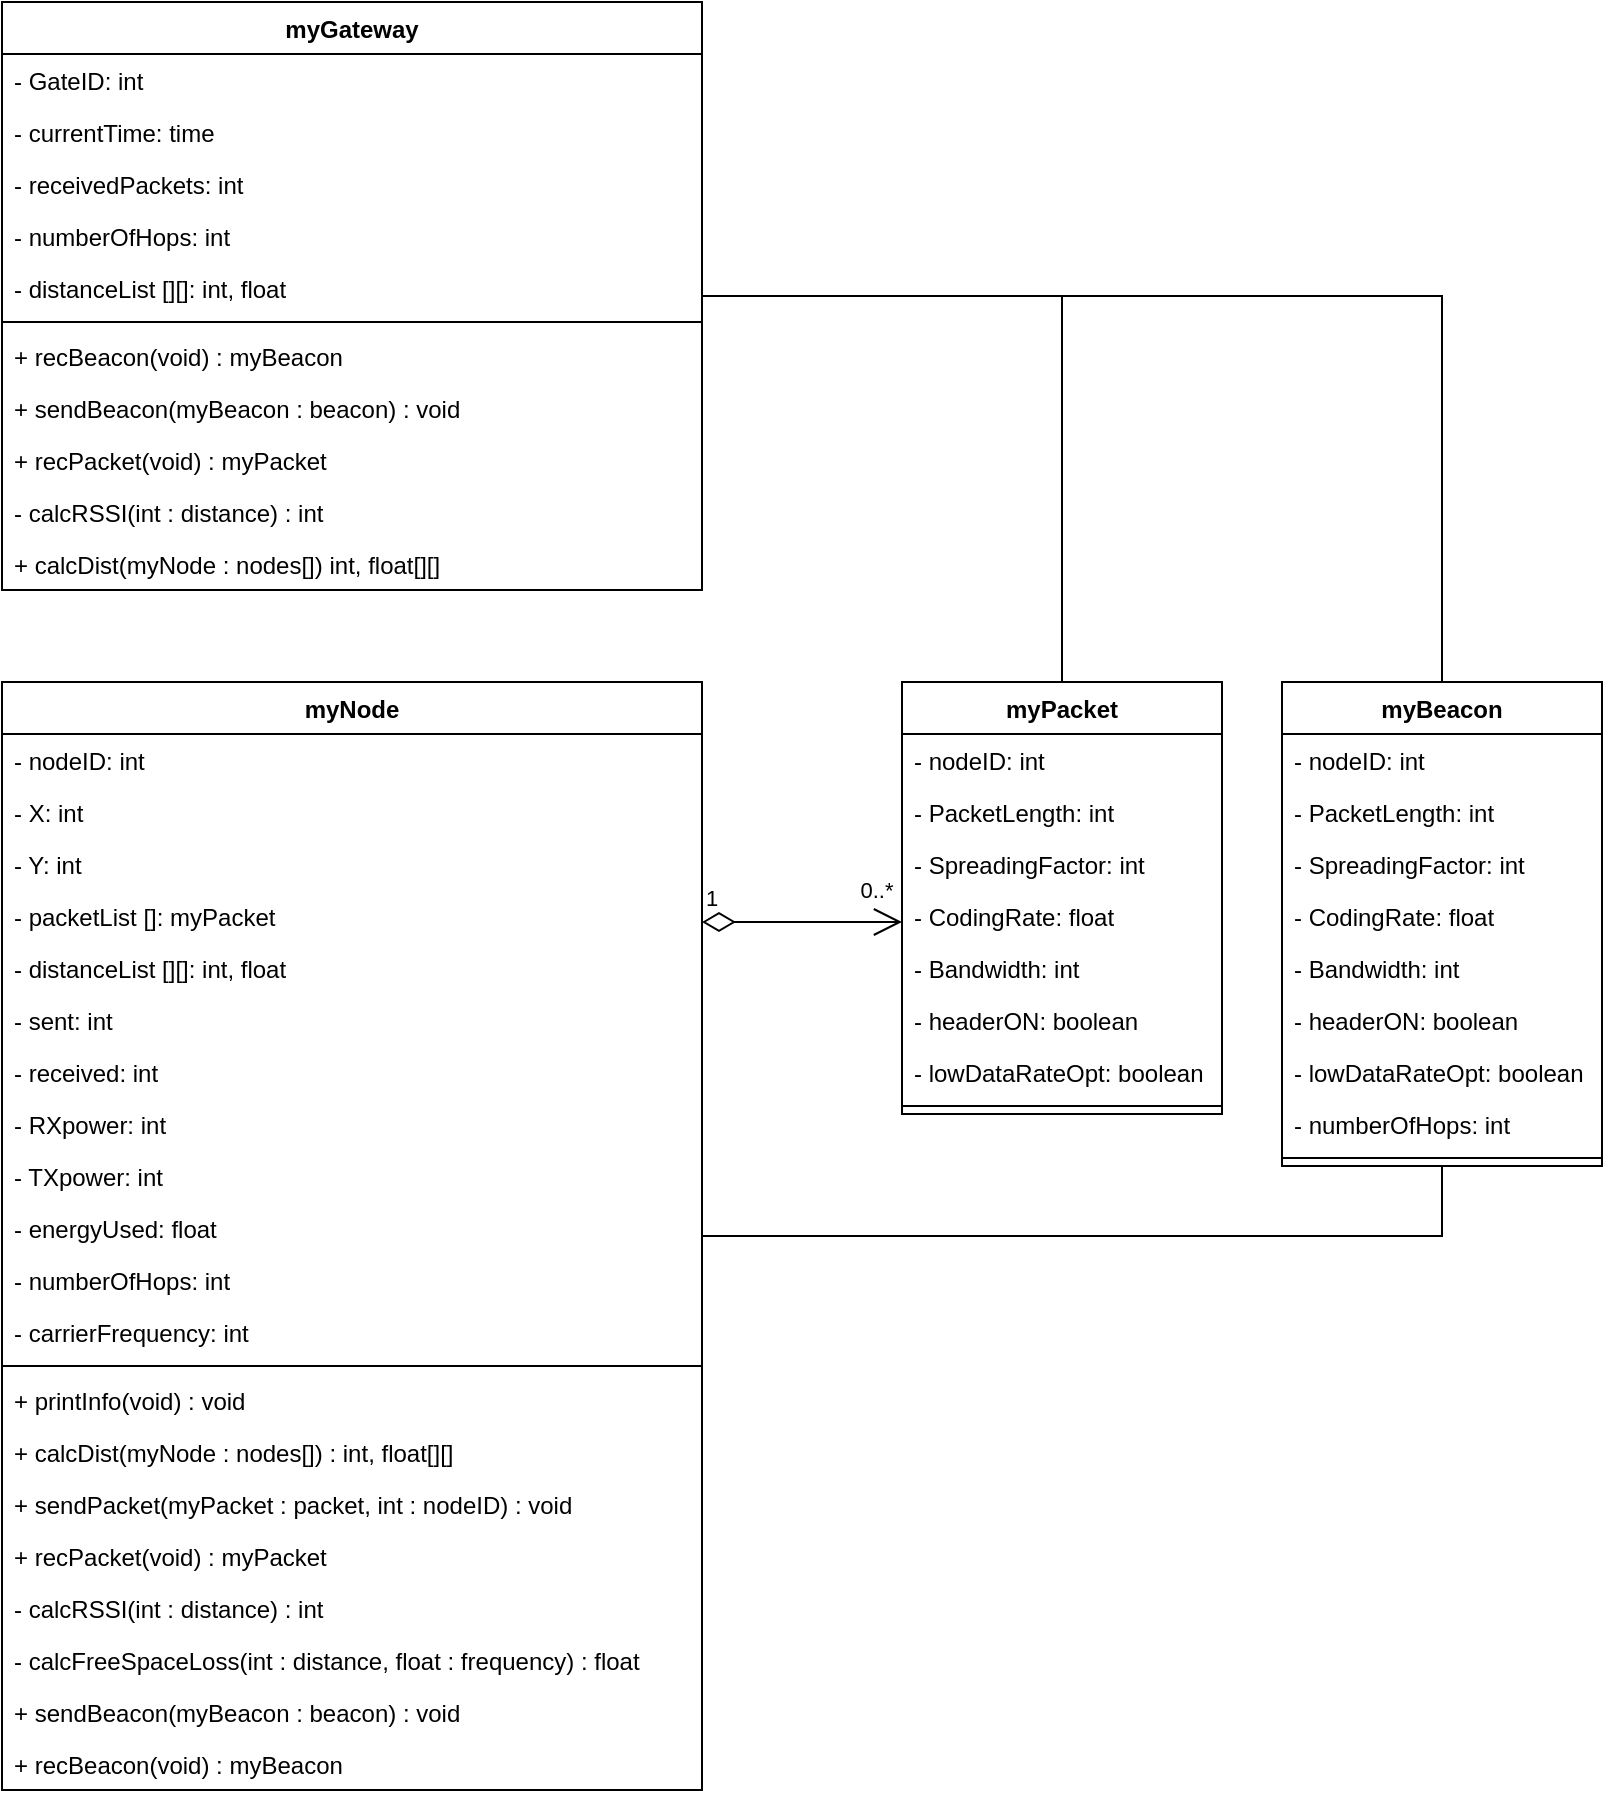 <mxfile version="13.10.2" type="google"><diagram id="M9bjFy6UOtkzJ5lzB2Tz" name="Page-1"><mxGraphModel dx="2249" dy="1971" grid="1" gridSize="10" guides="1" tooltips="1" connect="1" arrows="1" fold="1" page="1" pageScale="1" pageWidth="827" pageHeight="1169" math="0" shadow="0"><root><mxCell id="0"/><mxCell id="1" parent="0"/><mxCell id="4GReErCB7-8Y7V_ciJbi-74" style="edgeStyle=orthogonalEdgeStyle;rounded=0;orthogonalLoop=1;jettySize=auto;html=1;entryX=0.5;entryY=1;entryDx=0;entryDy=0;endArrow=none;endFill=0;" edge="1" parent="1" source="4GReErCB7-8Y7V_ciJbi-1" target="4GReErCB7-8Y7V_ciJbi-62"><mxGeometry relative="1" as="geometry"/></mxCell><mxCell id="4GReErCB7-8Y7V_ciJbi-1" value="myNode" style="swimlane;fontStyle=1;align=center;verticalAlign=top;childLayout=stackLayout;horizontal=1;startSize=26;horizontalStack=0;resizeParent=1;resizeParentMax=0;resizeLast=0;collapsible=1;marginBottom=0;" vertex="1" parent="1"><mxGeometry x="-50" y="120" width="350" height="554" as="geometry"/></mxCell><mxCell id="4GReErCB7-8Y7V_ciJbi-2" value="- nodeID: int" style="text;strokeColor=none;fillColor=none;align=left;verticalAlign=top;spacingLeft=4;spacingRight=4;overflow=hidden;rotatable=0;points=[[0,0.5],[1,0.5]];portConstraint=eastwest;" vertex="1" parent="4GReErCB7-8Y7V_ciJbi-1"><mxGeometry y="26" width="350" height="26" as="geometry"/></mxCell><mxCell id="4GReErCB7-8Y7V_ciJbi-7" value="- X: int" style="text;strokeColor=none;fillColor=none;align=left;verticalAlign=top;spacingLeft=4;spacingRight=4;overflow=hidden;rotatable=0;points=[[0,0.5],[1,0.5]];portConstraint=eastwest;" vertex="1" parent="4GReErCB7-8Y7V_ciJbi-1"><mxGeometry y="52" width="350" height="26" as="geometry"/></mxCell><mxCell id="4GReErCB7-8Y7V_ciJbi-8" value="- Y: int" style="text;strokeColor=none;fillColor=none;align=left;verticalAlign=top;spacingLeft=4;spacingRight=4;overflow=hidden;rotatable=0;points=[[0,0.5],[1,0.5]];portConstraint=eastwest;" vertex="1" parent="4GReErCB7-8Y7V_ciJbi-1"><mxGeometry y="78" width="350" height="26" as="geometry"/></mxCell><mxCell id="4GReErCB7-8Y7V_ciJbi-57" value="- packetList []: myPacket" style="text;strokeColor=none;fillColor=none;align=left;verticalAlign=top;spacingLeft=4;spacingRight=4;overflow=hidden;rotatable=0;points=[[0,0.5],[1,0.5]];portConstraint=eastwest;" vertex="1" parent="4GReErCB7-8Y7V_ciJbi-1"><mxGeometry y="104" width="350" height="26" as="geometry"/></mxCell><mxCell id="4GReErCB7-8Y7V_ciJbi-9" value="- distanceList [][]: int, float" style="text;strokeColor=none;fillColor=none;align=left;verticalAlign=top;spacingLeft=4;spacingRight=4;overflow=hidden;rotatable=0;points=[[0,0.5],[1,0.5]];portConstraint=eastwest;" vertex="1" parent="4GReErCB7-8Y7V_ciJbi-1"><mxGeometry y="130" width="350" height="26" as="geometry"/></mxCell><mxCell id="4GReErCB7-8Y7V_ciJbi-10" value="- sent: int" style="text;strokeColor=none;fillColor=none;align=left;verticalAlign=top;spacingLeft=4;spacingRight=4;overflow=hidden;rotatable=0;points=[[0,0.5],[1,0.5]];portConstraint=eastwest;" vertex="1" parent="4GReErCB7-8Y7V_ciJbi-1"><mxGeometry y="156" width="350" height="26" as="geometry"/></mxCell><mxCell id="4GReErCB7-8Y7V_ciJbi-58" value="- received: int" style="text;strokeColor=none;fillColor=none;align=left;verticalAlign=top;spacingLeft=4;spacingRight=4;overflow=hidden;rotatable=0;points=[[0,0.5],[1,0.5]];portConstraint=eastwest;" vertex="1" parent="4GReErCB7-8Y7V_ciJbi-1"><mxGeometry y="182" width="350" height="26" as="geometry"/></mxCell><mxCell id="4GReErCB7-8Y7V_ciJbi-23" value="- RXpower: int" style="text;strokeColor=none;fillColor=none;align=left;verticalAlign=top;spacingLeft=4;spacingRight=4;overflow=hidden;rotatable=0;points=[[0,0.5],[1,0.5]];portConstraint=eastwest;" vertex="1" parent="4GReErCB7-8Y7V_ciJbi-1"><mxGeometry y="208" width="350" height="26" as="geometry"/></mxCell><mxCell id="4GReErCB7-8Y7V_ciJbi-24" value="- TXpower: int" style="text;strokeColor=none;fillColor=none;align=left;verticalAlign=top;spacingLeft=4;spacingRight=4;overflow=hidden;rotatable=0;points=[[0,0.5],[1,0.5]];portConstraint=eastwest;" vertex="1" parent="4GReErCB7-8Y7V_ciJbi-1"><mxGeometry y="234" width="350" height="26" as="geometry"/></mxCell><mxCell id="4GReErCB7-8Y7V_ciJbi-28" value="- energyUsed: float" style="text;strokeColor=none;fillColor=none;align=left;verticalAlign=top;spacingLeft=4;spacingRight=4;overflow=hidden;rotatable=0;points=[[0,0.5],[1,0.5]];portConstraint=eastwest;" vertex="1" parent="4GReErCB7-8Y7V_ciJbi-1"><mxGeometry y="260" width="350" height="26" as="geometry"/></mxCell><mxCell id="4GReErCB7-8Y7V_ciJbi-50" value="- numberOfHops: int" style="text;strokeColor=none;fillColor=none;align=left;verticalAlign=top;spacingLeft=4;spacingRight=4;overflow=hidden;rotatable=0;points=[[0,0.5],[1,0.5]];portConstraint=eastwest;" vertex="1" parent="4GReErCB7-8Y7V_ciJbi-1"><mxGeometry y="286" width="350" height="26" as="geometry"/></mxCell><mxCell id="4GReErCB7-8Y7V_ciJbi-59" value="- carrierFrequency: int" style="text;strokeColor=none;fillColor=none;align=left;verticalAlign=top;spacingLeft=4;spacingRight=4;overflow=hidden;rotatable=0;points=[[0,0.5],[1,0.5]];portConstraint=eastwest;" vertex="1" parent="4GReErCB7-8Y7V_ciJbi-1"><mxGeometry y="312" width="350" height="26" as="geometry"/></mxCell><mxCell id="4GReErCB7-8Y7V_ciJbi-3" value="" style="line;strokeWidth=1;fillColor=none;align=left;verticalAlign=middle;spacingTop=-1;spacingLeft=3;spacingRight=3;rotatable=0;labelPosition=right;points=[];portConstraint=eastwest;" vertex="1" parent="4GReErCB7-8Y7V_ciJbi-1"><mxGeometry y="338" width="350" height="8" as="geometry"/></mxCell><mxCell id="4GReErCB7-8Y7V_ciJbi-4" value="+ printInfo(void) : void" style="text;strokeColor=none;fillColor=none;align=left;verticalAlign=top;spacingLeft=4;spacingRight=4;overflow=hidden;rotatable=0;points=[[0,0.5],[1,0.5]];portConstraint=eastwest;" vertex="1" parent="4GReErCB7-8Y7V_ciJbi-1"><mxGeometry y="346" width="350" height="26" as="geometry"/></mxCell><mxCell id="4GReErCB7-8Y7V_ciJbi-11" value="+ calcDist(myNode : nodes[]) : int, float[][]" style="text;strokeColor=none;fillColor=none;align=left;verticalAlign=top;spacingLeft=4;spacingRight=4;overflow=hidden;rotatable=0;points=[[0,0.5],[1,0.5]];portConstraint=eastwest;" vertex="1" parent="4GReErCB7-8Y7V_ciJbi-1"><mxGeometry y="372" width="350" height="26" as="geometry"/></mxCell><mxCell id="4GReErCB7-8Y7V_ciJbi-12" value="+ sendPacket(myPacket : packet, int : nodeID) : void" style="text;strokeColor=none;fillColor=none;align=left;verticalAlign=top;spacingLeft=4;spacingRight=4;overflow=hidden;rotatable=0;points=[[0,0.5],[1,0.5]];portConstraint=eastwest;" vertex="1" parent="4GReErCB7-8Y7V_ciJbi-1"><mxGeometry y="398" width="350" height="26" as="geometry"/></mxCell><mxCell id="4GReErCB7-8Y7V_ciJbi-25" value="+ recPacket(void) : myPacket" style="text;strokeColor=none;fillColor=none;align=left;verticalAlign=top;spacingLeft=4;spacingRight=4;overflow=hidden;rotatable=0;points=[[0,0.5],[1,0.5]];portConstraint=eastwest;" vertex="1" parent="4GReErCB7-8Y7V_ciJbi-1"><mxGeometry y="424" width="350" height="26" as="geometry"/></mxCell><mxCell id="4GReErCB7-8Y7V_ciJbi-26" value="- calcRSSI(int : distance) : int" style="text;strokeColor=none;fillColor=none;align=left;verticalAlign=top;spacingLeft=4;spacingRight=4;overflow=hidden;rotatable=0;points=[[0,0.5],[1,0.5]];portConstraint=eastwest;" vertex="1" parent="4GReErCB7-8Y7V_ciJbi-1"><mxGeometry y="450" width="350" height="26" as="geometry"/></mxCell><mxCell id="4GReErCB7-8Y7V_ciJbi-27" value="- calcFreeSpaceLoss(int : distance, float : frequency) : float" style="text;strokeColor=none;fillColor=none;align=left;verticalAlign=top;spacingLeft=4;spacingRight=4;overflow=hidden;rotatable=0;points=[[0,0.5],[1,0.5]];portConstraint=eastwest;" vertex="1" parent="4GReErCB7-8Y7V_ciJbi-1"><mxGeometry y="476" width="350" height="26" as="geometry"/></mxCell><mxCell id="4GReErCB7-8Y7V_ciJbi-43" value="+ sendBeacon(myBeacon : beacon) : void" style="text;strokeColor=none;fillColor=none;align=left;verticalAlign=top;spacingLeft=4;spacingRight=4;overflow=hidden;rotatable=0;points=[[0,0.5],[1,0.5]];portConstraint=eastwest;" vertex="1" parent="4GReErCB7-8Y7V_ciJbi-1"><mxGeometry y="502" width="350" height="26" as="geometry"/></mxCell><mxCell id="4GReErCB7-8Y7V_ciJbi-44" value="+ recBeacon(void) : myBeacon" style="text;strokeColor=none;fillColor=none;align=left;verticalAlign=top;spacingLeft=4;spacingRight=4;overflow=hidden;rotatable=0;points=[[0,0.5],[1,0.5]];portConstraint=eastwest;" vertex="1" parent="4GReErCB7-8Y7V_ciJbi-1"><mxGeometry y="528" width="350" height="26" as="geometry"/></mxCell><mxCell id="4GReErCB7-8Y7V_ciJbi-13" value="myPacket" style="swimlane;fontStyle=1;align=center;verticalAlign=top;childLayout=stackLayout;horizontal=1;startSize=26;horizontalStack=0;resizeParent=1;resizeParentMax=0;resizeLast=0;collapsible=1;marginBottom=0;" vertex="1" parent="1"><mxGeometry x="400" y="120" width="160" height="216" as="geometry"/></mxCell><mxCell id="4GReErCB7-8Y7V_ciJbi-14" value="- nodeID: int" style="text;strokeColor=none;fillColor=none;align=left;verticalAlign=top;spacingLeft=4;spacingRight=4;overflow=hidden;rotatable=0;points=[[0,0.5],[1,0.5]];portConstraint=eastwest;" vertex="1" parent="4GReErCB7-8Y7V_ciJbi-13"><mxGeometry y="26" width="160" height="26" as="geometry"/></mxCell><mxCell id="4GReErCB7-8Y7V_ciJbi-17" value="- PacketLength: int" style="text;strokeColor=none;fillColor=none;align=left;verticalAlign=top;spacingLeft=4;spacingRight=4;overflow=hidden;rotatable=0;points=[[0,0.5],[1,0.5]];portConstraint=eastwest;" vertex="1" parent="4GReErCB7-8Y7V_ciJbi-13"><mxGeometry y="52" width="160" height="26" as="geometry"/></mxCell><mxCell id="4GReErCB7-8Y7V_ciJbi-18" value="- SpreadingFactor: int" style="text;strokeColor=none;fillColor=none;align=left;verticalAlign=top;spacingLeft=4;spacingRight=4;overflow=hidden;rotatable=0;points=[[0,0.5],[1,0.5]];portConstraint=eastwest;" vertex="1" parent="4GReErCB7-8Y7V_ciJbi-13"><mxGeometry y="78" width="160" height="26" as="geometry"/></mxCell><mxCell id="4GReErCB7-8Y7V_ciJbi-19" value="- CodingRate: float" style="text;strokeColor=none;fillColor=none;align=left;verticalAlign=top;spacingLeft=4;spacingRight=4;overflow=hidden;rotatable=0;points=[[0,0.5],[1,0.5]];portConstraint=eastwest;" vertex="1" parent="4GReErCB7-8Y7V_ciJbi-13"><mxGeometry y="104" width="160" height="26" as="geometry"/></mxCell><mxCell id="4GReErCB7-8Y7V_ciJbi-20" value="- Bandwidth: int" style="text;strokeColor=none;fillColor=none;align=left;verticalAlign=top;spacingLeft=4;spacingRight=4;overflow=hidden;rotatable=0;points=[[0,0.5],[1,0.5]];portConstraint=eastwest;" vertex="1" parent="4GReErCB7-8Y7V_ciJbi-13"><mxGeometry y="130" width="160" height="26" as="geometry"/></mxCell><mxCell id="4GReErCB7-8Y7V_ciJbi-48" value="- headerON: boolean" style="text;strokeColor=none;fillColor=none;align=left;verticalAlign=top;spacingLeft=4;spacingRight=4;overflow=hidden;rotatable=0;points=[[0,0.5],[1,0.5]];portConstraint=eastwest;" vertex="1" parent="4GReErCB7-8Y7V_ciJbi-13"><mxGeometry y="156" width="160" height="26" as="geometry"/></mxCell><mxCell id="4GReErCB7-8Y7V_ciJbi-49" value="- lowDataRateOpt: boolean" style="text;strokeColor=none;fillColor=none;align=left;verticalAlign=top;spacingLeft=4;spacingRight=4;overflow=hidden;rotatable=0;points=[[0,0.5],[1,0.5]];portConstraint=eastwest;" vertex="1" parent="4GReErCB7-8Y7V_ciJbi-13"><mxGeometry y="182" width="160" height="26" as="geometry"/></mxCell><mxCell id="4GReErCB7-8Y7V_ciJbi-15" value="" style="line;strokeWidth=1;fillColor=none;align=left;verticalAlign=middle;spacingTop=-1;spacingLeft=3;spacingRight=3;rotatable=0;labelPosition=right;points=[];portConstraint=eastwest;" vertex="1" parent="4GReErCB7-8Y7V_ciJbi-13"><mxGeometry y="208" width="160" height="8" as="geometry"/></mxCell><mxCell id="4GReErCB7-8Y7V_ciJbi-54" style="edgeStyle=orthogonalEdgeStyle;rounded=0;orthogonalLoop=1;jettySize=auto;html=1;entryX=0.5;entryY=0;entryDx=0;entryDy=0;endArrow=none;endFill=0;" edge="1" parent="1" source="4GReErCB7-8Y7V_ciJbi-33" target="4GReErCB7-8Y7V_ciJbi-13"><mxGeometry relative="1" as="geometry"/></mxCell><mxCell id="4GReErCB7-8Y7V_ciJbi-73" style="edgeStyle=orthogonalEdgeStyle;rounded=0;orthogonalLoop=1;jettySize=auto;html=1;entryX=0.5;entryY=0;entryDx=0;entryDy=0;endArrow=none;endFill=0;" edge="1" parent="1" source="4GReErCB7-8Y7V_ciJbi-33" target="4GReErCB7-8Y7V_ciJbi-62"><mxGeometry relative="1" as="geometry"/></mxCell><mxCell id="4GReErCB7-8Y7V_ciJbi-33" value="myGateway" style="swimlane;fontStyle=1;align=center;verticalAlign=top;childLayout=stackLayout;horizontal=1;startSize=26;horizontalStack=0;resizeParent=1;resizeParentMax=0;resizeLast=0;collapsible=1;marginBottom=0;" vertex="1" parent="1"><mxGeometry x="-50" y="-220" width="350" height="294" as="geometry"/></mxCell><mxCell id="4GReErCB7-8Y7V_ciJbi-34" value="- GateID: int" style="text;strokeColor=none;fillColor=none;align=left;verticalAlign=top;spacingLeft=4;spacingRight=4;overflow=hidden;rotatable=0;points=[[0,0.5],[1,0.5]];portConstraint=eastwest;" vertex="1" parent="4GReErCB7-8Y7V_ciJbi-33"><mxGeometry y="26" width="350" height="26" as="geometry"/></mxCell><mxCell id="4GReErCB7-8Y7V_ciJbi-37" value="- currentTime: time" style="text;strokeColor=none;fillColor=none;align=left;verticalAlign=top;spacingLeft=4;spacingRight=4;overflow=hidden;rotatable=0;points=[[0,0.5],[1,0.5]];portConstraint=eastwest;" vertex="1" parent="4GReErCB7-8Y7V_ciJbi-33"><mxGeometry y="52" width="350" height="26" as="geometry"/></mxCell><mxCell id="4GReErCB7-8Y7V_ciJbi-38" value="- receivedPackets: int" style="text;strokeColor=none;fillColor=none;align=left;verticalAlign=top;spacingLeft=4;spacingRight=4;overflow=hidden;rotatable=0;points=[[0,0.5],[1,0.5]];portConstraint=eastwest;" vertex="1" parent="4GReErCB7-8Y7V_ciJbi-33"><mxGeometry y="78" width="350" height="26" as="geometry"/></mxCell><mxCell id="4GReErCB7-8Y7V_ciJbi-53" value="- numberOfHops: int" style="text;strokeColor=none;fillColor=none;align=left;verticalAlign=top;spacingLeft=4;spacingRight=4;overflow=hidden;rotatable=0;points=[[0,0.5],[1,0.5]];portConstraint=eastwest;" vertex="1" parent="4GReErCB7-8Y7V_ciJbi-33"><mxGeometry y="104" width="350" height="26" as="geometry"/></mxCell><mxCell id="4GReErCB7-8Y7V_ciJbi-76" value="- distanceList [][]: int, float" style="text;strokeColor=none;fillColor=none;align=left;verticalAlign=top;spacingLeft=4;spacingRight=4;overflow=hidden;rotatable=0;points=[[0,0.5],[1,0.5]];portConstraint=eastwest;" vertex="1" parent="4GReErCB7-8Y7V_ciJbi-33"><mxGeometry y="130" width="350" height="26" as="geometry"/></mxCell><mxCell id="4GReErCB7-8Y7V_ciJbi-35" value="" style="line;strokeWidth=1;fillColor=none;align=left;verticalAlign=middle;spacingTop=-1;spacingLeft=3;spacingRight=3;rotatable=0;labelPosition=right;points=[];portConstraint=eastwest;" vertex="1" parent="4GReErCB7-8Y7V_ciJbi-33"><mxGeometry y="156" width="350" height="8" as="geometry"/></mxCell><mxCell id="4GReErCB7-8Y7V_ciJbi-42" value="+ recBeacon(void) : myBeacon" style="text;strokeColor=none;fillColor=none;align=left;verticalAlign=top;spacingLeft=4;spacingRight=4;overflow=hidden;rotatable=0;points=[[0,0.5],[1,0.5]];portConstraint=eastwest;" vertex="1" parent="4GReErCB7-8Y7V_ciJbi-33"><mxGeometry y="164" width="350" height="26" as="geometry"/></mxCell><mxCell id="4GReErCB7-8Y7V_ciJbi-36" value="+ sendBeacon(myBeacon : beacon) : void" style="text;strokeColor=none;fillColor=none;align=left;verticalAlign=top;spacingLeft=4;spacingRight=4;overflow=hidden;rotatable=0;points=[[0,0.5],[1,0.5]];portConstraint=eastwest;" vertex="1" parent="4GReErCB7-8Y7V_ciJbi-33"><mxGeometry y="190" width="350" height="26" as="geometry"/></mxCell><mxCell id="4GReErCB7-8Y7V_ciJbi-47" value="+ recPacket(void) : myPacket" style="text;strokeColor=none;fillColor=none;align=left;verticalAlign=top;spacingLeft=4;spacingRight=4;overflow=hidden;rotatable=0;points=[[0,0.5],[1,0.5]];portConstraint=eastwest;" vertex="1" parent="4GReErCB7-8Y7V_ciJbi-33"><mxGeometry y="216" width="350" height="26" as="geometry"/></mxCell><mxCell id="4GReErCB7-8Y7V_ciJbi-55" value="- calcRSSI(int : distance) : int" style="text;strokeColor=none;fillColor=none;align=left;verticalAlign=top;spacingLeft=4;spacingRight=4;overflow=hidden;rotatable=0;points=[[0,0.5],[1,0.5]];portConstraint=eastwest;" vertex="1" parent="4GReErCB7-8Y7V_ciJbi-33"><mxGeometry y="242" width="350" height="26" as="geometry"/></mxCell><mxCell id="4GReErCB7-8Y7V_ciJbi-56" value="+ calcDist(myNode : nodes[]) int, float[][]" style="text;strokeColor=none;fillColor=none;align=left;verticalAlign=top;spacingLeft=4;spacingRight=4;overflow=hidden;rotatable=0;points=[[0,0.5],[1,0.5]];portConstraint=eastwest;" vertex="1" parent="4GReErCB7-8Y7V_ciJbi-33"><mxGeometry y="268" width="350" height="26" as="geometry"/></mxCell><mxCell id="4GReErCB7-8Y7V_ciJbi-51" value="1" style="endArrow=open;html=1;endSize=12;startArrow=diamondThin;startSize=14;startFill=0;edgeStyle=orthogonalEdgeStyle;align=left;verticalAlign=bottom;" edge="1" parent="1"><mxGeometry x="-1" y="3" relative="1" as="geometry"><mxPoint x="300" y="240" as="sourcePoint"/><mxPoint x="400" y="240" as="targetPoint"/></mxGeometry></mxCell><mxCell id="4GReErCB7-8Y7V_ciJbi-52" value="&lt;div&gt;0..*&lt;/div&gt;" style="edgeLabel;html=1;align=center;verticalAlign=middle;resizable=0;points=[];" vertex="1" connectable="0" parent="4GReErCB7-8Y7V_ciJbi-51"><mxGeometry x="0.74" y="2" relative="1" as="geometry"><mxPoint y="-14" as="offset"/></mxGeometry></mxCell><mxCell id="4GReErCB7-8Y7V_ciJbi-62" value="myBeacon" style="swimlane;fontStyle=1;align=center;verticalAlign=top;childLayout=stackLayout;horizontal=1;startSize=26;horizontalStack=0;resizeParent=1;resizeParentMax=0;resizeLast=0;collapsible=1;marginBottom=0;" vertex="1" parent="1"><mxGeometry x="590" y="120" width="160" height="242" as="geometry"/></mxCell><mxCell id="4GReErCB7-8Y7V_ciJbi-63" value="- nodeID: int" style="text;strokeColor=none;fillColor=none;align=left;verticalAlign=top;spacingLeft=4;spacingRight=4;overflow=hidden;rotatable=0;points=[[0,0.5],[1,0.5]];portConstraint=eastwest;" vertex="1" parent="4GReErCB7-8Y7V_ciJbi-62"><mxGeometry y="26" width="160" height="26" as="geometry"/></mxCell><mxCell id="4GReErCB7-8Y7V_ciJbi-64" value="- PacketLength: int" style="text;strokeColor=none;fillColor=none;align=left;verticalAlign=top;spacingLeft=4;spacingRight=4;overflow=hidden;rotatable=0;points=[[0,0.5],[1,0.5]];portConstraint=eastwest;" vertex="1" parent="4GReErCB7-8Y7V_ciJbi-62"><mxGeometry y="52" width="160" height="26" as="geometry"/></mxCell><mxCell id="4GReErCB7-8Y7V_ciJbi-65" value="- SpreadingFactor: int" style="text;strokeColor=none;fillColor=none;align=left;verticalAlign=top;spacingLeft=4;spacingRight=4;overflow=hidden;rotatable=0;points=[[0,0.5],[1,0.5]];portConstraint=eastwest;" vertex="1" parent="4GReErCB7-8Y7V_ciJbi-62"><mxGeometry y="78" width="160" height="26" as="geometry"/></mxCell><mxCell id="4GReErCB7-8Y7V_ciJbi-66" value="- CodingRate: float" style="text;strokeColor=none;fillColor=none;align=left;verticalAlign=top;spacingLeft=4;spacingRight=4;overflow=hidden;rotatable=0;points=[[0,0.5],[1,0.5]];portConstraint=eastwest;" vertex="1" parent="4GReErCB7-8Y7V_ciJbi-62"><mxGeometry y="104" width="160" height="26" as="geometry"/></mxCell><mxCell id="4GReErCB7-8Y7V_ciJbi-67" value="- Bandwidth: int" style="text;strokeColor=none;fillColor=none;align=left;verticalAlign=top;spacingLeft=4;spacingRight=4;overflow=hidden;rotatable=0;points=[[0,0.5],[1,0.5]];portConstraint=eastwest;" vertex="1" parent="4GReErCB7-8Y7V_ciJbi-62"><mxGeometry y="130" width="160" height="26" as="geometry"/></mxCell><mxCell id="4GReErCB7-8Y7V_ciJbi-68" value="- headerON: boolean" style="text;strokeColor=none;fillColor=none;align=left;verticalAlign=top;spacingLeft=4;spacingRight=4;overflow=hidden;rotatable=0;points=[[0,0.5],[1,0.5]];portConstraint=eastwest;" vertex="1" parent="4GReErCB7-8Y7V_ciJbi-62"><mxGeometry y="156" width="160" height="26" as="geometry"/></mxCell><mxCell id="4GReErCB7-8Y7V_ciJbi-69" value="- lowDataRateOpt: boolean" style="text;strokeColor=none;fillColor=none;align=left;verticalAlign=top;spacingLeft=4;spacingRight=4;overflow=hidden;rotatable=0;points=[[0,0.5],[1,0.5]];portConstraint=eastwest;" vertex="1" parent="4GReErCB7-8Y7V_ciJbi-62"><mxGeometry y="182" width="160" height="26" as="geometry"/></mxCell><mxCell id="4GReErCB7-8Y7V_ciJbi-71" value="- numberOfHops: int" style="text;strokeColor=none;fillColor=none;align=left;verticalAlign=top;spacingLeft=4;spacingRight=4;overflow=hidden;rotatable=0;points=[[0,0.5],[1,0.5]];portConstraint=eastwest;" vertex="1" parent="4GReErCB7-8Y7V_ciJbi-62"><mxGeometry y="208" width="160" height="26" as="geometry"/></mxCell><mxCell id="4GReErCB7-8Y7V_ciJbi-72" value="" style="line;strokeWidth=1;fillColor=none;align=left;verticalAlign=middle;spacingTop=-1;spacingLeft=3;spacingRight=3;rotatable=0;labelPosition=right;points=[];portConstraint=eastwest;" vertex="1" parent="4GReErCB7-8Y7V_ciJbi-62"><mxGeometry y="234" width="160" height="8" as="geometry"/></mxCell></root></mxGraphModel></diagram></mxfile>